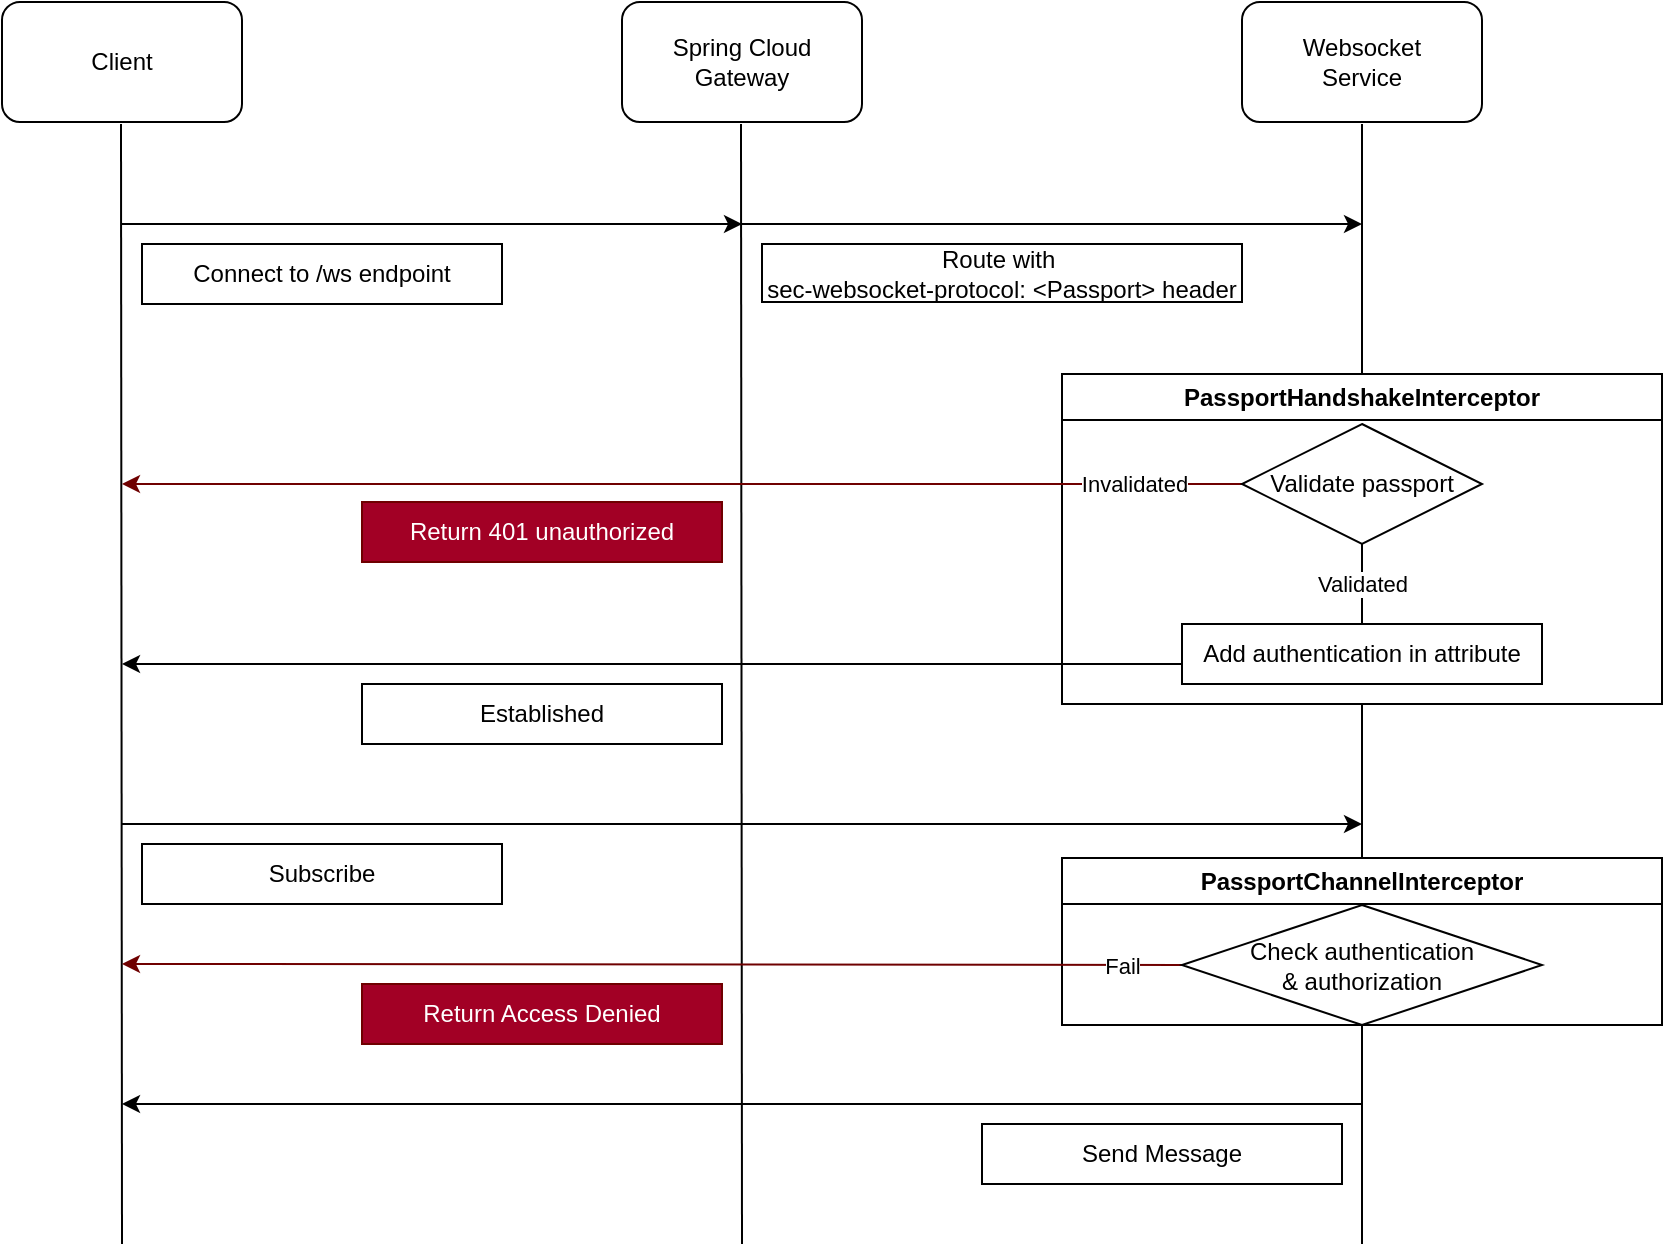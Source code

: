 <mxfile version="25.0.2">
  <diagram name="페이지-1" id="hxO9wVH98lXPdVjEbqw7">
    <mxGraphModel dx="1687" dy="1208" grid="1" gridSize="10" guides="1" tooltips="1" connect="1" arrows="1" fold="1" page="1" pageScale="1" pageWidth="827" pageHeight="1169" math="0" shadow="0">
      <root>
        <mxCell id="0" />
        <mxCell id="1" parent="0" />
        <mxCell id="fW2d65Z01KcSf4Pd5zxG-13" value="" style="endArrow=none;html=1;rounded=0;" edge="1" parent="1">
          <mxGeometry width="50" height="50" relative="1" as="geometry">
            <mxPoint x="1130" y="921" as="sourcePoint" />
            <mxPoint x="1130" y="361" as="targetPoint" />
          </mxGeometry>
        </mxCell>
        <mxCell id="fW2d65Z01KcSf4Pd5zxG-1" value="Client" style="rounded=1;whiteSpace=wrap;html=1;" vertex="1" parent="1">
          <mxGeometry x="450" y="300" width="120" height="60" as="geometry" />
        </mxCell>
        <mxCell id="fW2d65Z01KcSf4Pd5zxG-2" value="Spring Cloud Gateway" style="rounded=1;whiteSpace=wrap;html=1;" vertex="1" parent="1">
          <mxGeometry x="760" y="300" width="120" height="60" as="geometry" />
        </mxCell>
        <mxCell id="fW2d65Z01KcSf4Pd5zxG-3" value="Websocket&lt;div&gt;Service&lt;/div&gt;" style="rounded=1;whiteSpace=wrap;html=1;" vertex="1" parent="1">
          <mxGeometry x="1070" y="300" width="120" height="60" as="geometry" />
        </mxCell>
        <mxCell id="fW2d65Z01KcSf4Pd5zxG-4" value="" style="endArrow=none;html=1;rounded=0;" edge="1" parent="1">
          <mxGeometry width="50" height="50" relative="1" as="geometry">
            <mxPoint x="510" y="921" as="sourcePoint" />
            <mxPoint x="509.5" y="361" as="targetPoint" />
          </mxGeometry>
        </mxCell>
        <mxCell id="fW2d65Z01KcSf4Pd5zxG-5" value="" style="endArrow=classic;html=1;rounded=0;" edge="1" parent="1">
          <mxGeometry width="50" height="50" relative="1" as="geometry">
            <mxPoint x="510" y="411" as="sourcePoint" />
            <mxPoint x="820" y="411" as="targetPoint" />
          </mxGeometry>
        </mxCell>
        <mxCell id="fW2d65Z01KcSf4Pd5zxG-6" value="Connect to /ws endpoint" style="rounded=0;whiteSpace=wrap;html=1;" vertex="1" parent="1">
          <mxGeometry x="520" y="421" width="180" height="30" as="geometry" />
        </mxCell>
        <mxCell id="fW2d65Z01KcSf4Pd5zxG-7" value="" style="endArrow=classic;html=1;rounded=0;" edge="1" parent="1">
          <mxGeometry width="50" height="50" relative="1" as="geometry">
            <mxPoint x="820" y="411" as="sourcePoint" />
            <mxPoint x="1130" y="411" as="targetPoint" />
          </mxGeometry>
        </mxCell>
        <mxCell id="fW2d65Z01KcSf4Pd5zxG-8" value="" style="endArrow=none;html=1;rounded=0;" edge="1" parent="1">
          <mxGeometry width="50" height="50" relative="1" as="geometry">
            <mxPoint x="820" y="921" as="sourcePoint" />
            <mxPoint x="819.5" y="361" as="targetPoint" />
          </mxGeometry>
        </mxCell>
        <mxCell id="fW2d65Z01KcSf4Pd5zxG-9" value="Route with&amp;nbsp;&lt;div&gt;sec-websocket-protocol: &amp;lt;Passport&amp;gt;&amp;nbsp;&lt;span style=&quot;background-color: initial;&quot;&gt;header&lt;/span&gt;&lt;/div&gt;" style="rounded=0;whiteSpace=wrap;html=1;" vertex="1" parent="1">
          <mxGeometry x="830" y="421" width="240" height="29" as="geometry" />
        </mxCell>
        <mxCell id="fW2d65Z01KcSf4Pd5zxG-10" value="PassportHandshakeInterceptor" style="swimlane;whiteSpace=wrap;html=1;fillColor=default;swimlaneFillColor=default;" vertex="1" parent="1">
          <mxGeometry x="980" y="486" width="300" height="165" as="geometry" />
        </mxCell>
        <mxCell id="fW2d65Z01KcSf4Pd5zxG-14" style="edgeStyle=orthogonalEdgeStyle;rounded=0;orthogonalLoop=1;jettySize=auto;html=1;exitX=0;exitY=0.5;exitDx=0;exitDy=0;fillColor=#a20025;strokeColor=#6F0000;" edge="1" parent="fW2d65Z01KcSf4Pd5zxG-10" source="fW2d65Z01KcSf4Pd5zxG-12">
          <mxGeometry relative="1" as="geometry">
            <mxPoint x="-470" y="55" as="targetPoint" />
            <Array as="points">
              <mxPoint x="-320" y="55" />
              <mxPoint x="-320" y="55" />
            </Array>
          </mxGeometry>
        </mxCell>
        <mxCell id="fW2d65Z01KcSf4Pd5zxG-16" value="Invalidated" style="edgeLabel;html=1;align=center;verticalAlign=middle;resizable=0;points=[];" vertex="1" connectable="0" parent="fW2d65Z01KcSf4Pd5zxG-14">
          <mxGeometry x="-0.844" y="-2" relative="1" as="geometry">
            <mxPoint x="-11" y="2" as="offset" />
          </mxGeometry>
        </mxCell>
        <mxCell id="fW2d65Z01KcSf4Pd5zxG-18" style="edgeStyle=orthogonalEdgeStyle;rounded=0;orthogonalLoop=1;jettySize=auto;html=1;exitX=0.5;exitY=1;exitDx=0;exitDy=0;fillColor=#f8cecc;strokeColor=default;" edge="1" parent="fW2d65Z01KcSf4Pd5zxG-10" source="fW2d65Z01KcSf4Pd5zxG-12">
          <mxGeometry relative="1" as="geometry">
            <mxPoint x="-470" y="145" as="targetPoint" />
            <Array as="points">
              <mxPoint x="150" y="145" />
            </Array>
          </mxGeometry>
        </mxCell>
        <mxCell id="fW2d65Z01KcSf4Pd5zxG-20" value="Validated" style="edgeLabel;html=1;align=center;verticalAlign=middle;resizable=0;points=[];" vertex="1" connectable="0" parent="fW2d65Z01KcSf4Pd5zxG-18">
          <mxGeometry x="-0.446" y="-2" relative="1" as="geometry">
            <mxPoint x="128" y="-38" as="offset" />
          </mxGeometry>
        </mxCell>
        <mxCell id="fW2d65Z01KcSf4Pd5zxG-12" value="Validate passport" style="rhombus;whiteSpace=wrap;html=1;" vertex="1" parent="fW2d65Z01KcSf4Pd5zxG-10">
          <mxGeometry x="90" y="25" width="120" height="60" as="geometry" />
        </mxCell>
        <mxCell id="fW2d65Z01KcSf4Pd5zxG-43" value="Add authentication in attribute" style="rounded=0;whiteSpace=wrap;html=1;" vertex="1" parent="fW2d65Z01KcSf4Pd5zxG-10">
          <mxGeometry x="60" y="125" width="180" height="30" as="geometry" />
        </mxCell>
        <mxCell id="fW2d65Z01KcSf4Pd5zxG-17" value="Established" style="rounded=0;whiteSpace=wrap;html=1;" vertex="1" parent="1">
          <mxGeometry x="630" y="641" width="180" height="30" as="geometry" />
        </mxCell>
        <mxCell id="fW2d65Z01KcSf4Pd5zxG-19" value="Return 401 unauthorized" style="rounded=0;whiteSpace=wrap;html=1;fillColor=#a20025;fontColor=#ffffff;strokeColor=#6F0000;" vertex="1" parent="1">
          <mxGeometry x="630" y="550" width="180" height="30" as="geometry" />
        </mxCell>
        <mxCell id="fW2d65Z01KcSf4Pd5zxG-21" value="" style="endArrow=classic;html=1;rounded=0;" edge="1" parent="1">
          <mxGeometry width="50" height="50" relative="1" as="geometry">
            <mxPoint x="510" y="711" as="sourcePoint" />
            <mxPoint x="1130" y="711" as="targetPoint" />
          </mxGeometry>
        </mxCell>
        <mxCell id="fW2d65Z01KcSf4Pd5zxG-36" value="PassportChannelInterceptor" style="swimlane;whiteSpace=wrap;html=1;swimlaneFillColor=default;" vertex="1" parent="1">
          <mxGeometry x="980" y="728" width="300" height="83.5" as="geometry" />
        </mxCell>
        <mxCell id="fW2d65Z01KcSf4Pd5zxG-49" style="edgeStyle=orthogonalEdgeStyle;rounded=0;orthogonalLoop=1;jettySize=auto;html=1;exitX=0;exitY=0.5;exitDx=0;exitDy=0;fillColor=#a20025;strokeColor=#6F0000;" edge="1" parent="fW2d65Z01KcSf4Pd5zxG-36" source="fW2d65Z01KcSf4Pd5zxG-42">
          <mxGeometry relative="1" as="geometry">
            <mxPoint x="-470" y="53" as="targetPoint" />
          </mxGeometry>
        </mxCell>
        <mxCell id="fW2d65Z01KcSf4Pd5zxG-51" value="Fail" style="edgeLabel;html=1;align=center;verticalAlign=middle;resizable=0;points=[];" vertex="1" connectable="0" parent="fW2d65Z01KcSf4Pd5zxG-49">
          <mxGeometry x="-0.872" relative="1" as="geometry">
            <mxPoint x="4" as="offset" />
          </mxGeometry>
        </mxCell>
        <mxCell id="fW2d65Z01KcSf4Pd5zxG-42" value="Check authentication&lt;div&gt;&amp;amp; authorization&lt;/div&gt;" style="rhombus;whiteSpace=wrap;html=1;" vertex="1" parent="fW2d65Z01KcSf4Pd5zxG-36">
          <mxGeometry x="60" y="23.5" width="180" height="60" as="geometry" />
        </mxCell>
        <mxCell id="fW2d65Z01KcSf4Pd5zxG-44" value="Subscribe" style="rounded=0;whiteSpace=wrap;html=1;" vertex="1" parent="1">
          <mxGeometry x="520" y="721" width="180" height="30" as="geometry" />
        </mxCell>
        <mxCell id="fW2d65Z01KcSf4Pd5zxG-50" value="Return Access Denied" style="rounded=0;whiteSpace=wrap;html=1;fillColor=#a20025;fontColor=#ffffff;strokeColor=#6F0000;" vertex="1" parent="1">
          <mxGeometry x="630" y="791" width="180" height="30" as="geometry" />
        </mxCell>
        <mxCell id="fW2d65Z01KcSf4Pd5zxG-52" value="Send Message" style="rounded=0;whiteSpace=wrap;html=1;" vertex="1" parent="1">
          <mxGeometry x="940" y="861" width="180" height="30" as="geometry" />
        </mxCell>
        <mxCell id="fW2d65Z01KcSf4Pd5zxG-53" style="edgeStyle=orthogonalEdgeStyle;rounded=0;orthogonalLoop=1;jettySize=auto;html=1;fillColor=#a20025;strokeColor=default;" edge="1" parent="1">
          <mxGeometry relative="1" as="geometry">
            <mxPoint x="510" y="851" as="targetPoint" />
            <mxPoint x="1130" y="851" as="sourcePoint" />
            <Array as="points">
              <mxPoint x="660" y="851" />
              <mxPoint x="660" y="851" />
            </Array>
          </mxGeometry>
        </mxCell>
      </root>
    </mxGraphModel>
  </diagram>
</mxfile>
